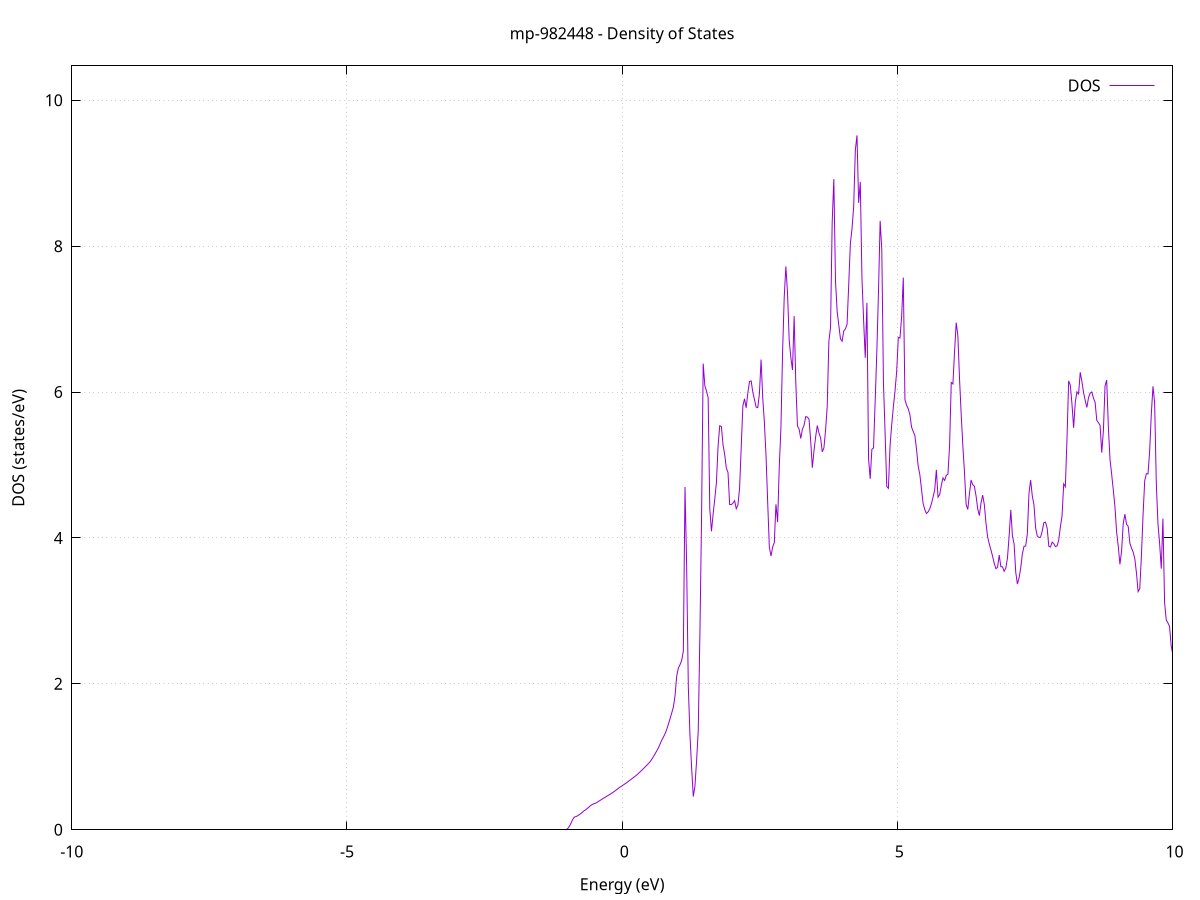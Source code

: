 set title 'mp-982448 - Density of States'
set xlabel 'Energy (eV)'
set ylabel 'DOS (states/eV)'
set grid
set xrange [-10:10]
set yrange [0:10.471]
set xzeroaxis lt -1
set terminal png size 800,600
set output 'mp-982448_dos_gnuplot.png'
plot '-' using 1:2 with lines title 'DOS'
-42.156800 0.000000
-42.126700 0.000000
-42.096700 0.000000
-42.066600 0.000000
-42.036600 0.000000
-42.006500 0.000000
-41.976500 0.000000
-41.946400 0.000000
-41.916400 0.000000
-41.886300 0.000000
-41.856300 0.000000
-41.826200 0.000000
-41.796200 0.000000
-41.766100 0.000000
-41.736100 0.000000
-41.706000 0.000000
-41.676000 0.000000
-41.646000 0.000000
-41.615900 0.000000
-41.585900 0.000000
-41.555800 0.000000
-41.525800 0.000000
-41.495700 0.000000
-41.465700 0.000000
-41.435600 0.000000
-41.405600 0.000000
-41.375500 0.000000
-41.345500 0.000000
-41.315400 0.000000
-41.285400 0.000000
-41.255300 0.000000
-41.225300 0.000000
-41.195200 0.000000
-41.165200 0.000000
-41.135100 0.000000
-41.105100 0.000000
-41.075000 0.000000
-41.045000 0.000000
-41.014900 0.000000
-40.984900 0.000000
-40.954900 0.000000
-40.924800 0.000000
-40.894800 0.000000
-40.864700 0.000000
-40.834700 0.000000
-40.804600 0.000000
-40.774600 0.000000
-40.744500 0.000000
-40.714500 0.000000
-40.684400 0.000000
-40.654400 0.000000
-40.624300 0.000000
-40.594300 0.000000
-40.564200 0.000000
-40.534200 0.000000
-40.504100 0.000000
-40.474100 0.000000
-40.444000 0.000000
-40.414000 0.000000
-40.383900 0.000000
-40.353900 0.000000
-40.323800 0.000000
-40.293800 0.000000
-40.263800 0.000000
-40.233700 0.000000
-40.203700 0.000000
-40.173600 0.000000
-40.143600 0.000000
-40.113500 0.000000
-40.083500 0.000000
-40.053400 0.000000
-40.023400 0.000000
-39.993300 0.000000
-39.963300 0.000000
-39.933200 0.000000
-39.903200 0.000000
-39.873100 0.000000
-39.843100 0.000000
-39.813000 0.000000
-39.783000 0.000000
-39.752900 0.000000
-39.722900 0.000000
-39.692800 0.000000
-39.662800 0.000000
-39.632700 0.000000
-39.602700 0.000000
-39.572700 0.000000
-39.542600 0.000000
-39.512600 0.000000
-39.482500 0.000000
-39.452500 0.000000
-39.422400 0.000000
-39.392400 0.000000
-39.362300 0.000000
-39.332300 0.000000
-39.302200 0.000000
-39.272200 0.000000
-39.242100 0.000000
-39.212100 0.000000
-39.182000 0.000000
-39.152000 0.000000
-39.121900 0.000000
-39.091900 0.000000
-39.061800 0.000000
-39.031800 0.000000
-39.001700 0.000000
-38.971700 0.000000
-38.941600 0.000000
-38.911600 0.000000
-38.881600 0.000000
-38.851500 0.000000
-38.821500 0.000000
-38.791400 0.000000
-38.761400 0.000000
-38.731300 0.000000
-38.701300 0.000000
-38.671200 0.000000
-38.641200 0.000000
-38.611100 0.000000
-38.581100 0.000000
-38.551000 0.000000
-38.521000 0.000000
-38.490900 0.000000
-38.460900 0.000000
-38.430800 0.000000
-38.400800 0.000000
-38.370700 0.000000
-38.340700 0.000000
-38.310600 0.000000
-38.280600 0.000000
-38.250500 0.000000
-38.220500 0.000000
-38.190500 0.000000
-38.160400 0.000000
-38.130400 0.000000
-38.100300 0.000000
-38.070300 0.000000
-38.040200 0.000000
-38.010200 0.000000
-37.980100 0.000000
-37.950100 0.000000
-37.920000 0.000000
-37.890000 0.000000
-37.859900 0.000000
-37.829900 0.000000
-37.799800 0.000000
-37.769800 0.000000
-37.739700 0.000000
-37.709700 0.000000
-37.679600 0.000000
-37.649600 0.000000
-37.619500 0.000000
-37.589500 0.000000
-37.559400 0.000000
-37.529400 0.000000
-37.499400 0.000000
-37.469300 0.000000
-37.439300 0.000000
-37.409200 0.000000
-37.379200 0.000000
-37.349100 0.000000
-37.319100 0.000000
-37.289000 0.000000
-37.259000 0.000000
-37.228900 0.000000
-37.198900 0.000000
-37.168800 0.000000
-37.138800 0.000000
-37.108700 0.000000
-37.078700 0.000000
-37.048600 0.000000
-37.018600 0.000000
-36.988500 0.000000
-36.958500 0.000000
-36.928400 0.000000
-36.898400 0.000000
-36.868300 0.000000
-36.838300 0.000000
-36.808200 0.000000
-36.778200 0.000000
-36.748200 0.000000
-36.718100 0.000000
-36.688100 0.000000
-36.658000 0.000000
-36.628000 0.000000
-36.597900 0.000000
-36.567900 0.000000
-36.537800 0.000000
-36.507800 0.000000
-36.477700 0.000000
-36.447700 0.000000
-36.417600 0.000000
-36.387600 0.000000
-36.357500 0.000000
-36.327500 0.000000
-36.297400 0.000000
-36.267400 0.000000
-36.237300 0.000000
-36.207300 0.000000
-36.177200 0.000000
-36.147200 0.000000
-36.117100 0.000000
-36.087100 0.000000
-36.057100 0.000000
-36.027000 0.000000
-35.997000 22.634400
-35.966900 57.764400
-35.936900 165.657900
-35.906800 36.979200
-35.876800 0.000000
-35.846700 0.000000
-35.816700 0.000000
-35.786600 0.000000
-35.756600 0.000000
-35.726500 0.000000
-35.696500 0.000000
-35.666400 0.000000
-35.636400 0.000000
-35.606300 0.000000
-35.576300 0.000000
-35.546200 0.000000
-35.516200 0.000000
-35.486100 0.000000
-35.456100 0.000000
-35.426000 0.000000
-35.396000 0.000000
-35.366000 0.000000
-35.335900 0.000000
-35.305900 0.000000
-35.275800 0.000000
-35.245800 0.000000
-35.215700 0.000000
-35.185700 0.000000
-35.155600 0.000000
-35.125600 0.000000
-35.095500 0.000000
-35.065500 0.000000
-35.035400 0.000000
-35.005400 0.000000
-34.975300 0.000000
-34.945300 0.000000
-34.915200 0.000000
-34.885200 0.000000
-34.855100 0.000000
-34.825100 0.000000
-34.795000 0.000000
-34.765000 0.000000
-34.734900 0.000000
-34.704900 0.000000
-34.674900 0.000000
-34.644800 0.000000
-34.614800 0.000000
-34.584700 0.000000
-34.554700 0.000000
-34.524600 0.000000
-34.494600 0.000000
-34.464500 0.000000
-34.434500 0.000000
-34.404400 0.000000
-34.374400 0.000000
-34.344300 0.000000
-34.314300 0.000000
-34.284200 0.000000
-34.254200 0.000000
-34.224100 0.000000
-34.194100 0.000000
-34.164000 0.000000
-34.134000 0.000000
-34.103900 0.000000
-34.073900 0.000000
-34.043800 0.000000
-34.013800 0.000000
-33.983800 0.000000
-33.953700 0.000000
-33.923700 0.000000
-33.893600 0.000000
-33.863600 0.000000
-33.833500 0.000000
-33.803500 0.000000
-33.773400 0.000000
-33.743400 0.000000
-33.713300 0.000000
-33.683300 0.000000
-33.653200 0.000000
-33.623200 0.000000
-33.593100 0.000000
-33.563100 0.000000
-33.533000 0.000000
-33.503000 0.000000
-33.472900 0.000000
-33.442900 0.000000
-33.412800 0.000000
-33.382800 0.000000
-33.352700 0.000000
-33.322700 0.000000
-33.292700 0.000000
-33.262600 0.000000
-33.232600 0.000000
-33.202500 0.000000
-33.172500 0.000000
-33.142400 0.000000
-33.112400 0.000000
-33.082300 0.000000
-33.052300 0.000000
-33.022200 0.000000
-32.992200 0.000000
-32.962100 0.000000
-32.932100 0.000000
-32.902000 0.000000
-32.872000 0.000000
-32.841900 0.000000
-32.811900 0.000000
-32.781800 0.000000
-32.751800 0.000000
-32.721700 0.000000
-32.691700 0.000000
-32.661600 0.000000
-32.631600 0.000000
-32.601600 0.000000
-32.571500 0.000000
-32.541500 0.000000
-32.511400 0.000000
-32.481400 0.000000
-32.451300 0.000000
-32.421300 0.000000
-32.391200 0.000000
-32.361200 0.000000
-32.331100 0.000000
-32.301100 0.000000
-32.271000 0.000000
-32.241000 0.000000
-32.210900 0.000000
-32.180900 0.000000
-32.150800 0.000000
-32.120800 0.000000
-32.090700 0.000000
-32.060700 0.000000
-32.030600 0.000000
-32.000600 0.000000
-31.970500 0.000000
-31.940500 0.000000
-31.910500 0.000000
-31.880400 0.000000
-31.850400 0.000000
-31.820300 0.000000
-31.790300 0.000000
-31.760200 0.000000
-31.730200 0.000000
-31.700100 0.000000
-31.670100 0.000000
-31.640000 0.000000
-31.610000 0.000000
-31.579900 0.000000
-31.549900 0.000000
-31.519800 0.000000
-31.489800 0.000000
-31.459700 0.000000
-31.429700 0.000000
-31.399600 0.000000
-31.369600 0.000000
-31.339500 0.000000
-31.309500 0.000000
-31.279400 0.000000
-31.249400 0.000000
-31.219400 0.000000
-31.189300 0.000000
-31.159300 0.000000
-31.129200 0.000000
-31.099200 0.000000
-31.069100 0.000000
-31.039100 0.000000
-31.009000 0.000000
-30.979000 0.000000
-30.948900 0.000000
-30.918900 0.000000
-30.888800 0.000000
-30.858800 0.000000
-30.828700 0.000000
-30.798700 0.000000
-30.768600 0.000000
-30.738600 0.000000
-30.708500 0.000000
-30.678500 0.000000
-30.648400 0.000000
-30.618400 0.000000
-30.588300 0.000000
-30.558300 0.000000
-30.528300 0.000000
-30.498200 0.000000
-30.468200 0.000000
-30.438100 0.000000
-30.408100 0.000000
-30.378000 0.000000
-30.348000 0.000000
-30.317900 0.000000
-30.287900 0.000000
-30.257800 0.000000
-30.227800 0.000000
-30.197700 0.000000
-30.167700 0.000000
-30.137600 0.000000
-30.107600 0.000000
-30.077500 0.000000
-30.047500 0.000000
-30.017400 0.000000
-29.987400 0.000000
-29.957300 0.000000
-29.927300 0.000000
-29.897200 0.000000
-29.867200 0.000000
-29.837200 0.000000
-29.807100 0.000000
-29.777100 0.000000
-29.747000 0.000000
-29.717000 0.000000
-29.686900 0.000000
-29.656900 0.000000
-29.626800 0.000000
-29.596800 0.000000
-29.566700 0.000000
-29.536700 0.000000
-29.506600 0.000000
-29.476600 0.000000
-29.446500 0.000000
-29.416500 0.000000
-29.386400 0.000000
-29.356400 0.000000
-29.326300 0.000000
-29.296300 0.000000
-29.266200 0.000000
-29.236200 0.000000
-29.206100 0.000000
-29.176100 0.000000
-29.146100 0.000000
-29.116000 0.000000
-29.086000 0.000000
-29.055900 0.000000
-29.025900 0.000000
-28.995800 0.000000
-28.965800 0.000000
-28.935700 0.000000
-28.905700 0.000000
-28.875600 0.000000
-28.845600 0.000000
-28.815500 0.000000
-28.785500 0.000000
-28.755400 0.000000
-28.725400 0.000000
-28.695300 0.000000
-28.665300 0.000000
-28.635200 0.000000
-28.605200 0.000000
-28.575100 0.000000
-28.545100 0.000000
-28.515000 0.000000
-28.485000 0.000000
-28.455000 0.000000
-28.424900 0.000000
-28.394900 0.000000
-28.364800 0.000000
-28.334800 0.000000
-28.304700 0.000000
-28.274700 0.000000
-28.244600 0.000000
-28.214600 0.000000
-28.184500 0.000000
-28.154500 0.000000
-28.124400 0.000000
-28.094400 0.000000
-28.064300 0.000000
-28.034300 0.000000
-28.004200 0.000000
-27.974200 0.000000
-27.944100 0.000000
-27.914100 0.000000
-27.884000 0.000000
-27.854000 0.000000
-27.823900 0.000000
-27.793900 0.000000
-27.763900 0.000000
-27.733800 0.000000
-27.703800 0.000000
-27.673700 0.000000
-27.643700 0.000000
-27.613600 0.000000
-27.583600 0.000000
-27.553500 0.000000
-27.523500 0.000000
-27.493400 0.000000
-27.463400 0.000000
-27.433300 0.000000
-27.403300 0.000000
-27.373200 0.000000
-27.343200 0.000000
-27.313100 0.000000
-27.283100 0.000000
-27.253000 0.000000
-27.223000 0.000000
-27.192900 0.000000
-27.162900 0.000000
-27.132800 0.000000
-27.102800 0.000000
-27.072800 0.000000
-27.042700 0.000000
-27.012700 0.000000
-26.982600 0.000000
-26.952600 0.000000
-26.922500 0.000000
-26.892500 0.000000
-26.862400 0.000000
-26.832400 0.000000
-26.802300 0.000000
-26.772300 0.000000
-26.742200 0.000000
-26.712200 0.000000
-26.682100 0.000000
-26.652100 0.000000
-26.622000 0.000000
-26.592000 0.000000
-26.561900 0.000000
-26.531900 0.000000
-26.501800 0.000000
-26.471800 0.000000
-26.441700 0.000000
-26.411700 0.000000
-26.381700 0.000000
-26.351600 0.000000
-26.321600 0.000000
-26.291500 0.000000
-26.261500 0.000000
-26.231400 0.000000
-26.201400 0.000000
-26.171300 0.000000
-26.141300 0.000000
-26.111200 0.000000
-26.081200 0.000000
-26.051100 0.000000
-26.021100 0.000000
-25.991000 0.000000
-25.961000 0.000000
-25.930900 0.000000
-25.900900 0.000000
-25.870800 0.000000
-25.840800 0.000000
-25.810700 0.000000
-25.780700 0.000000
-25.750600 0.000000
-25.720600 0.000000
-25.690600 0.000000
-25.660500 0.000000
-25.630500 0.000000
-25.600400 0.000000
-25.570400 0.000000
-25.540300 0.000000
-25.510300 0.000000
-25.480200 0.000000
-25.450200 0.000000
-25.420100 0.000000
-25.390100 0.000000
-25.360000 0.000000
-25.330000 0.000000
-25.299900 0.000000
-25.269900 0.000000
-25.239800 0.000000
-25.209800 0.000000
-25.179700 0.000000
-25.149700 0.000000
-25.119600 0.000000
-25.089600 0.000000
-25.059500 0.000000
-25.029500 0.000000
-24.999500 0.000000
-24.969400 0.000000
-24.939400 0.000000
-24.909300 0.000000
-24.879300 0.000000
-24.849200 0.000000
-24.819200 0.000000
-24.789100 0.000000
-24.759100 0.000000
-24.729000 0.000000
-24.699000 0.000000
-24.668900 0.000000
-24.638900 0.000000
-24.608800 0.000000
-24.578800 0.000000
-24.548700 0.000000
-24.518700 0.000000
-24.488600 0.000000
-24.458600 0.000000
-24.428500 0.000000
-24.398500 0.000000
-24.368400 0.000000
-24.338400 0.000000
-24.308400 0.000000
-24.278300 0.000000
-24.248300 0.000000
-24.218200 0.000000
-24.188200 0.000000
-24.158100 0.000000
-24.128100 0.000000
-24.098000 0.000000
-24.068000 0.000000
-24.037900 0.000000
-24.007900 0.000000
-23.977800 0.000000
-23.947800 0.000000
-23.917700 0.000000
-23.887700 0.000000
-23.857600 0.000000
-23.827600 0.000000
-23.797500 0.000000
-23.767500 0.000000
-23.737400 0.000000
-23.707400 0.000000
-23.677300 0.000000
-23.647300 0.000000
-23.617300 0.000000
-23.587200 0.000000
-23.557200 0.000000
-23.527100 0.000000
-23.497100 0.000000
-23.467000 0.000000
-23.437000 0.000000
-23.406900 0.000000
-23.376900 0.000000
-23.346800 0.000000
-23.316800 0.000000
-23.286700 0.000000
-23.256700 0.000000
-23.226600 0.000000
-23.196600 0.000000
-23.166500 0.000000
-23.136500 0.000000
-23.106400 0.000000
-23.076400 0.000000
-23.046300 0.000000
-23.016300 0.000000
-22.986200 0.000000
-22.956200 0.000000
-22.926200 0.000000
-22.896100 0.000000
-22.866100 0.000000
-22.836000 0.000000
-22.806000 0.000000
-22.775900 0.000000
-22.745900 0.000000
-22.715800 0.000000
-22.685800 0.000000
-22.655700 0.000000
-22.625700 0.000000
-22.595600 0.000000
-22.565600 0.000000
-22.535500 0.000000
-22.505500 0.000000
-22.475400 0.000000
-22.445400 0.000000
-22.415300 0.000000
-22.385300 0.000000
-22.355200 0.000000
-22.325200 0.000000
-22.295100 0.000000
-22.265100 0.000000
-22.235100 0.000000
-22.205000 0.000000
-22.175000 0.000000
-22.144900 0.000000
-22.114900 0.000000
-22.084800 0.000000
-22.054800 0.000000
-22.024700 0.000000
-21.994700 0.000000
-21.964600 0.000000
-21.934600 0.000000
-21.904500 0.000000
-21.874500 0.000000
-21.844400 0.000000
-21.814400 0.000000
-21.784300 0.000000
-21.754300 0.000000
-21.724200 0.000000
-21.694200 0.000000
-21.664100 0.000000
-21.634100 0.000000
-21.604000 0.000000
-21.574000 0.000000
-21.544000 0.000000
-21.513900 0.000000
-21.483900 0.000000
-21.453800 0.000000
-21.423800 0.000000
-21.393700 0.000000
-21.363700 0.000000
-21.333600 0.000000
-21.303600 0.000000
-21.273500 0.000000
-21.243500 0.000000
-21.213400 0.000000
-21.183400 0.000000
-21.153300 0.000000
-21.123300 0.000000
-21.093200 0.000000
-21.063200 0.000000
-21.033100 0.000000
-21.003100 0.000000
-20.973000 0.000000
-20.943000 0.000000
-20.912900 0.000000
-20.882900 0.000000
-20.852800 0.000000
-20.822800 0.000000
-20.792800 0.000000
-20.762700 0.000000
-20.732700 0.000000
-20.702600 0.000000
-20.672600 0.000000
-20.642500 0.000000
-20.612500 0.000000
-20.582400 0.000000
-20.552400 0.000000
-20.522300 0.000000
-20.492300 0.000000
-20.462200 0.000000
-20.432200 0.000000
-20.402100 0.000000
-20.372100 0.000000
-20.342000 0.000000
-20.312000 0.000000
-20.281900 0.000000
-20.251900 0.000000
-20.221800 0.000000
-20.191800 0.000000
-20.161700 0.000000
-20.131700 0.000000
-20.101700 0.000000
-20.071600 0.000000
-20.041600 0.000000
-20.011500 0.000000
-19.981500 0.000000
-19.951400 0.000000
-19.921400 0.000000
-19.891300 0.000000
-19.861300 0.000000
-19.831200 0.000000
-19.801200 0.000000
-19.771100 0.000000
-19.741100 0.000000
-19.711000 0.000000
-19.681000 0.000000
-19.650900 0.000000
-19.620900 0.000000
-19.590800 0.000000
-19.560800 0.000000
-19.530700 104.294500
-19.500700 0.000000
-19.470600 0.000000
-19.440600 0.000000
-19.410600 0.000000
-19.380500 0.000000
-19.350500 0.000000
-19.320400 0.000000
-19.290400 0.000000
-19.260300 0.000000
-19.230300 0.000000
-19.200200 0.000000
-19.170200 0.000000
-19.140100 0.000000
-19.110100 0.000000
-19.080000 0.000000
-19.050000 0.000000
-19.019900 0.000000
-18.989900 0.000000
-18.959800 0.000000
-18.929800 0.000000
-18.899700 0.000000
-18.869700 0.000000
-18.839600 0.000000
-18.809600 0.000000
-18.779500 0.000000
-18.749500 0.000000
-18.719500 0.000000
-18.689400 0.000000
-18.659400 0.000000
-18.629300 0.000000
-18.599300 0.000000
-18.569200 0.000000
-18.539200 0.000000
-18.509100 0.000000
-18.479100 0.000000
-18.449000 0.000000
-18.419000 0.000000
-18.388900 0.000000
-18.358900 0.000000
-18.328800 0.000000
-18.298800 0.000000
-18.268700 0.000000
-18.238700 0.000000
-18.208600 0.000000
-18.178600 0.000000
-18.148500 0.000000
-18.118500 0.000000
-18.088400 0.000000
-18.058400 0.000000
-18.028400 0.000000
-17.998300 0.000000
-17.968300 0.000000
-17.938200 0.000000
-17.908200 0.000000
-17.878100 0.000000
-17.848100 0.000000
-17.818000 0.000000
-17.788000 0.000000
-17.757900 0.000000
-17.727900 0.000000
-17.697800 0.000000
-17.667800 0.000000
-17.637700 0.000000
-17.607700 0.000000
-17.577600 0.000000
-17.547600 0.000000
-17.517500 0.000000
-17.487500 0.000000
-17.457400 0.000000
-17.427400 0.000000
-17.397300 0.000000
-17.367300 0.000000
-17.337300 0.000000
-17.307200 0.000000
-17.277200 0.000000
-17.247100 0.000000
-17.217100 0.000000
-17.187000 0.000000
-17.157000 0.000000
-17.126900 0.000000
-17.096900 0.000000
-17.066800 0.000000
-17.036800 0.000000
-17.006700 0.000000
-16.976700 0.000000
-16.946600 0.000000
-16.916600 0.000000
-16.886500 0.000000
-16.856500 0.000000
-16.826400 4.816400
-16.796400 6.262900
-16.766300 8.189200
-16.736300 12.929600
-16.706200 17.108900
-16.676200 21.160200
-16.646200 20.729600
-16.616100 25.905100
-16.586100 29.545000
-16.556000 37.778600
-16.526000 15.261900
-16.495900 5.229800
-16.465900 17.181800
-16.435800 24.325300
-16.405800 19.064900
-16.375700 17.331700
-16.345700 29.755200
-16.315600 24.304100
-16.285600 23.275000
-16.255500 24.732100
-16.225500 23.661600
-16.195400 38.218300
-16.165400 26.549700
-16.135300 36.346700
-16.105300 57.497400
-16.075200 30.030500
-16.045200 0.000000
-16.015100 0.000000
-15.985100 0.000000
-15.955100 0.000000
-15.925000 0.000000
-15.895000 0.000000
-15.864900 0.000000
-15.834900 0.000000
-15.804800 0.000000
-15.774800 0.000000
-15.744700 0.000000
-15.714700 0.000000
-15.684600 0.000000
-15.654600 0.000000
-15.624500 0.000000
-15.594500 0.000000
-15.564400 0.000000
-15.534400 0.000000
-15.504300 0.000000
-15.474300 0.000000
-15.444200 0.000000
-15.414200 0.000000
-15.384100 0.000000
-15.354100 0.000000
-15.324000 0.000000
-15.294000 0.000000
-15.264000 0.000000
-15.233900 0.000000
-15.203900 0.000000
-15.173800 0.000000
-15.143800 0.000000
-15.113700 0.000000
-15.083700 0.000000
-15.053600 0.000000
-15.023600 0.000000
-14.993500 0.000000
-14.963500 0.000000
-14.933400 0.000000
-14.903400 0.000000
-14.873300 0.000000
-14.843300 0.000000
-14.813200 0.000000
-14.783200 0.000000
-14.753100 0.000000
-14.723100 0.000000
-14.693000 0.000000
-14.663000 0.000000
-14.632900 0.000000
-14.602900 0.000000
-14.572900 0.000000
-14.542800 0.000000
-14.512800 0.000000
-14.482700 0.000000
-14.452700 0.000000
-14.422600 0.000000
-14.392600 0.000000
-14.362500 0.000000
-14.332500 0.000000
-14.302400 0.000000
-14.272400 0.000000
-14.242300 0.000000
-14.212300 0.000000
-14.182200 0.000000
-14.152200 0.000000
-14.122100 0.000000
-14.092100 0.000000
-14.062000 0.000000
-14.032000 0.000000
-14.001900 0.000000
-13.971900 0.000000
-13.941800 0.000000
-13.911800 0.000000
-13.881800 0.000000
-13.851700 0.000000
-13.821700 0.000000
-13.791600 0.000000
-13.761600 0.000000
-13.731500 0.000000
-13.701500 0.000000
-13.671400 0.000000
-13.641400 0.000000
-13.611300 0.000000
-13.581300 0.000000
-13.551200 0.000000
-13.521200 0.000000
-13.491100 0.000000
-13.461100 0.000000
-13.431000 0.000000
-13.401000 0.000000
-13.370900 0.000000
-13.340900 0.000000
-13.310800 0.000000
-13.280800 0.000000
-13.250700 0.000000
-13.220700 0.000000
-13.190700 0.000000
-13.160600 0.000000
-13.130600 0.000000
-13.100500 0.000000
-13.070500 0.000000
-13.040400 0.000000
-13.010400 0.000000
-12.980300 0.000000
-12.950300 0.000000
-12.920200 0.000000
-12.890200 0.000000
-12.860100 0.000000
-12.830100 0.000000
-12.800000 0.000000
-12.770000 0.000000
-12.739900 0.000000
-12.709900 0.000000
-12.679800 0.000000
-12.649800 0.000000
-12.619700 0.000000
-12.589700 0.000000
-12.559600 0.000000
-12.529600 0.000000
-12.499600 0.000000
-12.469500 0.000000
-12.439500 0.000000
-12.409400 0.000000
-12.379400 0.000000
-12.349300 0.000000
-12.319300 0.000000
-12.289200 0.000000
-12.259200 0.000000
-12.229100 0.000000
-12.199100 0.000000
-12.169000 0.000000
-12.139000 0.000000
-12.108900 0.000000
-12.078900 0.000000
-12.048800 0.000000
-12.018800 0.000000
-11.988700 0.000000
-11.958700 0.000000
-11.928600 0.000000
-11.898600 0.000000
-11.868500 0.000000
-11.838500 0.000000
-11.808500 0.000000
-11.778400 0.000000
-11.748400 0.000000
-11.718300 0.000000
-11.688300 0.000000
-11.658200 0.000000
-11.628200 0.000000
-11.598100 0.000000
-11.568100 0.000000
-11.538000 0.000000
-11.508000 0.000000
-11.477900 0.000000
-11.447900 0.000000
-11.417800 0.000000
-11.387800 0.000000
-11.357700 0.000000
-11.327700 0.000000
-11.297600 0.000000
-11.267600 0.000000
-11.237500 0.000000
-11.207500 0.000000
-11.177400 0.000000
-11.147400 0.000000
-11.117400 0.000000
-11.087300 0.000000
-11.057300 0.000000
-11.027200 0.000000
-10.997200 0.000000
-10.967100 0.000000
-10.937100 0.000000
-10.907000 0.000000
-10.877000 0.000000
-10.846900 0.000000
-10.816900 0.000000
-10.786800 0.000000
-10.756800 0.000000
-10.726700 0.000000
-10.696700 0.000000
-10.666600 0.000000
-10.636600 0.000000
-10.606500 0.000000
-10.576500 0.000000
-10.546400 0.000000
-10.516400 0.000000
-10.486300 0.000000
-10.456300 0.000000
-10.426300 0.000000
-10.396200 0.000000
-10.366200 0.000000
-10.336100 0.000000
-10.306100 0.000000
-10.276000 0.000000
-10.246000 0.000000
-10.215900 0.000000
-10.185900 0.000000
-10.155800 0.000000
-10.125800 0.000000
-10.095700 0.000000
-10.065700 0.000000
-10.035600 0.000000
-10.005600 0.000000
-9.975500 0.000000
-9.945500 0.000000
-9.915400 0.000000
-9.885400 0.000000
-9.855300 0.000000
-9.825300 0.000000
-9.795200 0.000000
-9.765200 0.000000
-9.735200 0.000000
-9.705100 0.000000
-9.675100 0.000000
-9.645000 0.000000
-9.615000 0.000000
-9.584900 0.000000
-9.554900 0.000000
-9.524800 0.000000
-9.494800 0.000000
-9.464700 0.000000
-9.434700 0.000000
-9.404600 0.000000
-9.374600 0.000000
-9.344500 0.000000
-9.314500 0.000000
-9.284400 0.000000
-9.254400 0.000000
-9.224300 0.000000
-9.194300 0.000000
-9.164200 0.000000
-9.134200 0.000000
-9.104100 0.000000
-9.074100 0.000000
-9.044100 0.000000
-9.014000 0.000000
-8.984000 0.000000
-8.953900 0.000000
-8.923900 0.000000
-8.893800 0.000000
-8.863800 0.000000
-8.833700 0.000000
-8.803700 0.000000
-8.773600 0.000000
-8.743600 0.000000
-8.713500 0.000000
-8.683500 0.000000
-8.653400 0.000000
-8.623400 0.000000
-8.593300 0.000000
-8.563300 0.000000
-8.533200 0.000000
-8.503200 0.000000
-8.473100 0.000000
-8.443100 0.000000
-8.413000 0.000000
-8.383000 0.000000
-8.353000 0.000000
-8.322900 0.000000
-8.292900 0.000000
-8.262800 0.000000
-8.232800 0.000000
-8.202700 0.000000
-8.172700 0.000000
-8.142600 0.000000
-8.112600 0.000000
-8.082500 0.000000
-8.052500 0.000000
-8.022400 0.000000
-7.992400 0.000000
-7.962300 0.000000
-7.932300 0.000000
-7.902200 0.000000
-7.872200 0.000000
-7.842100 0.000000
-7.812100 0.000000
-7.782000 0.000000
-7.752000 0.000000
-7.721900 0.000000
-7.691900 0.000000
-7.661900 0.000000
-7.631800 0.000000
-7.601800 0.000000
-7.571700 0.000000
-7.541700 0.000000
-7.511600 0.000000
-7.481600 0.000000
-7.451500 0.000000
-7.421500 0.000000
-7.391400 0.000000
-7.361400 0.000000
-7.331300 0.000000
-7.301300 0.000000
-7.271200 0.000000
-7.241200 0.000000
-7.211100 0.000000
-7.181100 0.000000
-7.151000 0.000000
-7.121000 0.000000
-7.090900 0.000000
-7.060900 0.000000
-7.030800 0.000000
-7.000800 0.000000
-6.970800 0.000000
-6.940700 0.000000
-6.910700 0.000000
-6.880600 0.000000
-6.850600 0.000000
-6.820500 0.000000
-6.790500 0.000000
-6.760400 0.000000
-6.730400 0.000000
-6.700300 0.000000
-6.670300 0.000000
-6.640200 0.000000
-6.610200 0.000000
-6.580100 0.000000
-6.550100 0.000000
-6.520000 0.000000
-6.490000 0.000000
-6.459900 0.000000
-6.429900 0.000000
-6.399800 0.000000
-6.369800 0.000000
-6.339700 0.000000
-6.309700 0.000000
-6.279700 0.000000
-6.249600 0.000000
-6.219600 0.000000
-6.189500 0.000000
-6.159500 0.000000
-6.129400 0.000000
-6.099400 0.000000
-6.069300 0.000000
-6.039300 0.000000
-6.009200 0.000000
-5.979200 0.000000
-5.949100 0.000000
-5.919100 0.000000
-5.889000 0.000000
-5.859000 0.000000
-5.828900 0.000000
-5.798900 0.000000
-5.768800 0.000000
-5.738800 0.000000
-5.708700 0.000000
-5.678700 0.000000
-5.648600 0.000000
-5.618600 0.000000
-5.588600 0.000000
-5.558500 0.000000
-5.528500 0.000000
-5.498400 0.000000
-5.468400 0.000000
-5.438300 0.000000
-5.408300 0.000000
-5.378200 0.000000
-5.348200 0.000000
-5.318100 0.000000
-5.288100 0.000000
-5.258000 0.000000
-5.228000 0.000000
-5.197900 0.000000
-5.167900 0.000000
-5.137800 0.000000
-5.107800 0.000000
-5.077700 0.000000
-5.047700 0.000000
-5.017600 0.000000
-4.987600 0.000000
-4.957500 0.000000
-4.927500 0.000000
-4.897400 0.000000
-4.867400 0.000000
-4.837400 0.000000
-4.807300 0.000000
-4.777300 0.000000
-4.747200 0.000000
-4.717200 0.000000
-4.687100 0.000000
-4.657100 0.000000
-4.627000 0.000000
-4.597000 0.000000
-4.566900 0.000000
-4.536900 0.000000
-4.506800 0.000000
-4.476800 0.000000
-4.446700 0.000000
-4.416700 0.000000
-4.386600 0.000000
-4.356600 0.000000
-4.326500 0.000000
-4.296500 0.000000
-4.266400 0.000000
-4.236400 0.000000
-4.206300 0.000000
-4.176300 0.000000
-4.146300 0.000000
-4.116200 0.000000
-4.086200 0.000000
-4.056100 0.000000
-4.026100 0.000000
-3.996000 0.000000
-3.966000 0.000000
-3.935900 0.000000
-3.905900 0.000000
-3.875800 0.000000
-3.845800 0.000000
-3.815700 0.000000
-3.785700 0.000000
-3.755600 0.000000
-3.725600 0.000000
-3.695500 0.000000
-3.665500 0.000000
-3.635400 0.000000
-3.605400 0.000000
-3.575300 0.000000
-3.545300 0.000000
-3.515200 0.000000
-3.485200 0.000000
-3.455200 0.000000
-3.425100 0.000000
-3.395100 0.000000
-3.365000 0.000000
-3.335000 0.000000
-3.304900 0.000000
-3.274900 0.000000
-3.244800 0.000000
-3.214800 0.000000
-3.184700 0.000000
-3.154700 0.000000
-3.124600 0.000000
-3.094600 0.000000
-3.064500 0.000000
-3.034500 0.000000
-3.004400 0.000000
-2.974400 0.000000
-2.944300 0.000000
-2.914300 0.000000
-2.884200 0.000000
-2.854200 0.000000
-2.824100 0.000000
-2.794100 0.000000
-2.764100 0.000000
-2.734000 0.000000
-2.704000 0.000000
-2.673900 0.000000
-2.643900 0.000000
-2.613800 0.000000
-2.583800 0.000000
-2.553700 0.000000
-2.523700 0.000000
-2.493600 0.000000
-2.463600 0.000000
-2.433500 0.000000
-2.403500 0.000000
-2.373400 0.000000
-2.343400 0.000000
-2.313300 0.000000
-2.283300 0.000000
-2.253200 0.000000
-2.223200 0.000000
-2.193100 0.000000
-2.163100 0.000000
-2.133000 0.000000
-2.103000 0.000000
-2.073000 0.000000
-2.042900 0.000000
-2.012900 0.000000
-1.982800 0.000000
-1.952800 0.000000
-1.922700 0.000000
-1.892700 0.000000
-1.862600 0.000000
-1.832600 0.000000
-1.802500 0.000000
-1.772500 0.000000
-1.742400 0.000000
-1.712400 0.000000
-1.682300 0.000000
-1.652300 0.000000
-1.622200 0.000000
-1.592200 0.000000
-1.562100 0.000000
-1.532100 0.000000
-1.502000 0.000000
-1.472000 0.000000
-1.441900 0.000000
-1.411900 0.000000
-1.381900 0.000000
-1.351800 0.000000
-1.321800 0.000000
-1.291700 0.000000
-1.261700 0.000000
-1.231600 0.000000
-1.201600 0.000000
-1.171500 0.000000
-1.141500 0.000000
-1.111400 0.000000
-1.081400 0.000000
-1.051300 0.000000
-1.021300 0.001000
-0.991200 0.014300
-0.961200 0.043300
-0.931100 0.087900
-0.901100 0.137300
-0.871000 0.173600
-0.841000 0.180100
-0.810900 0.191100
-0.780900 0.205800
-0.750800 0.222600
-0.720800 0.241500
-0.690800 0.261500
-0.660700 0.274900
-0.630700 0.294000
-0.600600 0.313700
-0.570600 0.332800
-0.540500 0.347600
-0.510500 0.357800
-0.480400 0.364000
-0.450400 0.378700
-0.420300 0.393000
-0.390300 0.407600
-0.360200 0.422200
-0.330200 0.436400
-0.300100 0.450100
-0.270100 0.463400
-0.240000 0.477000
-0.210000 0.491300
-0.179900 0.505900
-0.149900 0.521500
-0.119800 0.538100
-0.089800 0.555800
-0.059700 0.573200
-0.029700 0.588300
0.000300 0.603600
0.030400 0.619000
0.060400 0.634400
0.090500 0.649700
0.120500 0.667600
0.150600 0.684600
0.180600 0.701600
0.210700 0.718900
0.240700 0.736500
0.270800 0.754300
0.300800 0.776000
0.330900 0.797300
0.360900 0.819200
0.391000 0.841400
0.421000 0.863900
0.451100 0.886800
0.481100 0.910200
0.511200 0.935400
0.541200 0.969700
0.571300 1.006200
0.601300 1.045100
0.631400 1.084600
0.661400 1.126200
0.691400 1.180600
0.721500 1.229600
0.751500 1.273000
0.781600 1.319800
0.811600 1.378600
0.841700 1.449200
0.871700 1.525200
0.901800 1.603600
0.931800 1.684500
0.961900 1.843400
0.991900 2.111300
1.022000 2.217000
1.052000 2.263900
1.082100 2.320900
1.112100 2.450300
1.142200 4.698100
1.172200 3.608400
1.202300 1.964300
1.232300 1.295700
1.262400 0.848300
1.292400 0.455400
1.322500 0.595900
1.352500 0.942800
1.382500 1.358300
1.412600 2.662300
1.442600 4.256200
1.472700 6.389700
1.502700 6.086700
1.532800 6.014000
1.562800 5.922100
1.592900 4.393500
1.622900 4.091500
1.653000 4.326400
1.683000 4.533800
1.713100 4.761200
1.743100 5.260100
1.773200 5.538500
1.803200 5.527600
1.833300 5.276300
1.863300 5.143000
1.893400 4.956200
1.923400 4.899800
1.953500 4.458700
1.983500 4.457800
2.013600 4.477000
2.043600 4.510400
2.073600 4.400700
2.103700 4.451800
2.133700 4.678700
2.163800 5.249300
2.193800 5.811500
2.223900 5.907700
2.253900 5.783700
2.284000 5.988000
2.314000 6.145300
2.344100 6.152200
2.374100 5.999800
2.404200 5.896500
2.434200 5.794100
2.464300 5.786400
2.494300 5.977900
2.524400 6.445400
2.554400 5.919300
2.584500 5.587700
2.614500 5.123500
2.644600 4.485900
2.674600 3.873500
2.704700 3.752500
2.734700 3.874800
2.764700 3.937200
2.794800 4.460900
2.824800 4.217200
2.854900 4.977000
2.884900 5.504900
2.915000 6.539600
2.945000 7.302300
2.975100 7.721500
3.005100 7.359300
3.035200 6.711800
3.065200 6.475600
3.095300 6.301800
3.125300 7.040900
3.155400 6.125800
3.185400 5.536100
3.215500 5.491900
3.245500 5.364100
3.275600 5.492300
3.305600 5.543600
3.335700 5.662700
3.365700 5.657100
3.395800 5.626800
3.425800 5.332700
3.455800 4.961800
3.485900 5.194400
3.515900 5.387400
3.546000 5.540500
3.576000 5.440600
3.606100 5.370700
3.636100 5.180900
3.666200 5.234300
3.696200 5.476700
3.726300 5.802800
3.756300 6.697900
3.786400 6.883300
3.816400 8.322900
3.846500 8.918300
3.876500 7.526100
3.906600 7.106300
3.936600 6.917500
3.966700 6.730300
3.996700 6.696200
4.026800 6.836700
4.056800 6.866200
4.086900 6.927800
4.116900 7.472200
4.146900 8.037000
4.177000 8.239900
4.207000 8.543700
4.237100 9.314300
4.267100 9.518700
4.297200 8.593000
4.327200 8.880800
4.357300 7.564100
4.387300 6.987200
4.417400 6.469500
4.447400 7.223300
4.477500 5.085100
4.507500 4.811400
4.537600 5.215400
4.567600 5.233900
4.597700 5.878400
4.627700 6.553800
4.657800 7.374500
4.687800 8.346700
4.717900 7.951300
4.747900 6.130800
4.778000 5.439900
4.808000 4.705400
4.838000 4.680000
4.868100 5.269100
4.898100 5.552800
4.928200 5.798100
4.958200 6.016000
4.988300 6.281900
5.018300 6.749700
5.048400 6.740300
5.078400 7.034400
5.108500 7.568500
5.138500 5.896400
5.168600 5.818800
5.198600 5.769400
5.228700 5.689400
5.258700 5.519800
5.288800 5.460300
5.318800 5.402400
5.348900 5.215200
5.378900 4.986600
5.409000 4.869400
5.439000 4.670900
5.469100 4.470600
5.499100 4.389300
5.529100 4.335200
5.559200 4.357800
5.589200 4.398700
5.619300 4.466900
5.649300 4.560400
5.679400 4.660000
5.709400 4.933700
5.739500 4.558800
5.769500 4.593900
5.799600 4.721200
5.829600 4.823500
5.859700 4.788600
5.889700 4.858100
5.919800 4.874300
5.949800 5.268100
5.979900 6.131400
6.009900 6.111100
6.040000 6.553700
6.070000 6.951600
6.100100 6.773900
6.130100 6.186900
6.160200 5.698800
6.190200 5.268300
6.220200 4.901000
6.250300 4.459800
6.280300 4.390900
6.310400 4.606800
6.340400 4.794800
6.370500 4.729400
6.400500 4.708600
6.430600 4.576500
6.460600 4.400600
6.490700 4.306400
6.520700 4.479400
6.550800 4.587700
6.580800 4.458100
6.610900 4.203700
6.640900 4.015100
6.671000 3.917700
6.701000 3.837500
6.731100 3.748800
6.761100 3.651000
6.791200 3.578600
6.821200 3.596800
6.851300 3.765800
6.881300 3.606000
6.911300 3.603700
6.941400 3.543400
6.971400 3.585900
7.001500 3.726600
7.031500 4.027000
7.061600 4.384200
7.091600 4.028000
7.121700 3.920300
7.151700 3.530600
7.181800 3.367500
7.211800 3.451800
7.241900 3.586600
7.271900 3.780900
7.302000 3.886000
7.332000 3.889600
7.362100 4.049700
7.392100 4.611600
7.422200 4.793800
7.452200 4.576800
7.482300 4.457100
7.512300 4.142600
7.542400 4.027100
7.572400 4.007800
7.602400 4.008900
7.632500 4.093400
7.662500 4.209700
7.692600 4.217000
7.722600 4.134200
7.752700 3.885300
7.782700 3.876100
7.812800 3.942900
7.842800 3.922100
7.872900 3.880700
7.902900 3.891100
7.933000 3.971600
7.963000 4.153000
7.993100 4.304500
8.023100 4.741800
8.053200 4.702300
8.083200 5.369000
8.113300 6.153100
8.143300 6.093700
8.173400 5.836800
8.203400 5.509300
8.233500 5.858900
8.263500 6.003000
8.293500 5.972900
8.323600 6.271200
8.353600 6.146000
8.383700 5.993800
8.413700 5.883600
8.443800 5.789400
8.473800 5.922500
8.503900 5.985900
8.533900 6.001200
8.564000 5.916200
8.594000 5.858400
8.624100 5.612400
8.654100 5.581000
8.684200 5.544800
8.714200 5.169200
8.744300 5.470300
8.774300 6.084100
8.804400 6.165100
8.834400 5.525700
8.864500 5.076200
8.894500 4.874000
8.924600 4.656900
8.954600 4.424600
8.984600 4.082700
9.014700 3.881600
9.044700 3.638700
9.074800 3.819000
9.104800 4.196600
9.134900 4.326700
9.164900 4.186000
9.195000 4.159400
9.225000 3.929800
9.255100 3.860000
9.285100 3.807300
9.315200 3.715900
9.345200 3.518500
9.375300 3.265300
9.405300 3.305600
9.435400 3.757800
9.465400 4.325400
9.495500 4.787100
9.525500 4.881600
9.555600 4.878500
9.585600 5.200000
9.615700 5.707700
9.645700 6.078600
9.675700 5.846800
9.705800 4.748900
9.735800 4.195600
9.765900 3.928000
9.795900 3.579400
9.826000 4.265000
9.856000 3.118200
9.886100 2.876700
9.916100 2.837100
9.946200 2.787400
9.976200 2.520000
10.006300 2.399500
10.036300 2.369000
10.066400 2.566500
10.096400 2.693100
10.126500 2.301100
10.156500 2.295800
10.186600 2.228300
10.216600 1.975600
10.246700 1.820500
10.276700 1.715600
10.306800 1.632100
10.336800 1.690900
10.366800 1.444500
10.396900 1.376000
10.426900 1.318800
10.457000 1.239900
10.487000 1.168900
10.517100 1.247400
10.547100 1.107700
10.577200 0.943700
10.607200 0.878400
10.637300 1.046300
10.667300 1.019700
10.697400 1.072900
10.727400 1.208100
10.757500 1.264400
10.787500 1.436100
10.817600 1.796600
10.847600 2.105900
10.877700 2.265300
10.907700 2.356900
10.937800 2.445500
10.967800 2.539400
10.997900 2.685700
11.027900 2.802800
11.058000 2.871800
11.088000 2.975600
11.118000 3.134400
11.148100 3.263100
11.178100 3.389600
11.208200 3.520000
11.238200 3.685200
11.268300 3.828500
11.298300 3.966200
11.328400 3.868600
11.358400 3.841600
11.388500 3.782300
11.418500 3.695700
11.448600 3.621900
11.478600 3.645500
11.508700 3.956200
11.538700 4.157200
11.568800 4.506600
11.598800 4.844300
11.628900 4.221800
11.658900 3.952700
11.689000 3.718700
11.719000 3.430700
11.749100 3.655100
11.779100 3.484900
11.809100 3.339000
11.839200 3.388000
11.869200 3.430300
11.899300 3.493300
11.929300 3.638600
11.959400 3.917700
11.989400 3.947000
12.019500 3.817000
12.049500 3.693700
12.079600 3.669100
12.109600 3.877000
12.139700 3.879900
12.169700 3.791000
12.199800 3.670300
12.229800 3.615500
12.259900 3.540400
12.289900 3.426800
12.320000 3.237100
12.350000 3.182500
12.380100 3.132300
12.410100 3.114300
12.440200 3.099200
12.470200 3.081700
12.500200 3.068700
12.530300 3.059200
12.560300 3.067300
12.590400 3.110400
12.620400 3.140800
12.650500 3.216400
12.680500 3.320600
12.710600 3.475900
12.740600 3.609500
12.770700 3.746600
12.800700 4.017200
12.830800 4.280700
12.860800 4.455600
12.890900 4.726400
12.920900 4.587600
12.951000 4.386700
12.981000 4.382100
13.011100 4.120000
13.041100 3.893900
13.071200 3.717900
13.101200 3.753600
13.131300 3.694400
13.161300 3.691100
13.191300 3.578600
13.221400 3.363900
13.251400 3.229600
13.281500 3.204200
13.311500 3.177700
13.341600 3.063700
13.371600 2.983700
13.401700 3.075400
13.431700 3.200300
13.461800 3.314200
13.491800 3.431200
13.521900 3.539800
13.551900 3.618700
13.582000 3.664500
13.612000 3.841600
13.642100 3.776100
13.672100 4.040400
13.702200 4.305500
13.732200 4.564200
13.762300 4.872300
13.792300 5.051600
13.822400 5.176700
13.852400 5.185400
13.882400 5.118800
13.912500 5.030800
13.942500 4.967100
13.972600 4.958300
14.002600 4.956300
14.032700 5.026300
14.062700 5.135200
14.092800 5.277200
14.122800 5.560100
14.152900 5.753700
14.182900 5.851100
14.213000 5.732900
14.243000 5.379500
14.273100 4.642900
14.303100 4.446600
14.333200 4.386500
14.363200 4.518600
14.393300 4.707500
14.423300 4.269000
14.453400 4.168000
14.483400 4.108400
14.513500 3.963000
14.543500 3.634900
14.573500 3.176500
14.603600 2.969600
14.633600 2.941200
14.663700 2.931500
14.693700 2.999700
14.723800 3.251100
14.753800 3.886400
14.783900 4.603900
14.813900 4.789900
14.844000 4.288800
14.874000 3.190400
14.904100 2.503300
14.934100 2.080900
14.964200 1.729700
14.994200 1.356900
15.024300 1.160100
15.054300 0.472300
15.084400 0.257500
15.114400 0.127600
15.144500 0.011600
15.174500 0.001100
15.204600 0.000100
15.234600 0.000000
15.264600 0.000000
15.294700 0.000000
15.324700 0.000000
15.354800 0.000000
15.384800 0.000000
15.414900 0.000000
15.444900 0.000000
15.475000 0.000000
15.505000 0.000000
15.535100 0.000000
15.565100 0.000000
15.595200 0.000000
15.625200 0.000000
15.655300 0.000000
15.685300 0.000000
15.715400 0.000000
15.745400 0.000000
15.775500 0.000000
15.805500 0.000000
15.835600 0.000000
15.865600 0.000000
15.895700 0.000000
15.925700 0.000000
15.955700 0.000000
15.985800 0.000000
16.015800 0.000000
16.045900 0.000000
16.075900 0.000000
16.106000 0.000000
16.136000 0.000000
16.166100 0.000000
16.196100 0.000000
16.226200 0.000000
16.256200 0.000000
16.286300 0.000000
16.316300 0.000000
16.346400 0.000000
16.376400 0.000000
16.406500 0.000000
16.436500 0.000000
16.466600 0.000000
16.496600 0.000000
16.526700 0.000000
16.556700 0.000000
16.586800 0.000000
16.616800 0.000000
16.646800 0.000000
16.676900 0.000000
16.706900 0.000000
16.737000 0.000000
16.767000 0.000000
16.797100 0.000000
16.827100 0.000000
16.857200 0.000000
16.887200 0.000000
16.917300 0.000000
16.947300 0.000000
16.977400 0.000000
17.007400 0.000000
17.037500 0.000000
17.067500 0.000000
17.097600 0.000000
17.127600 0.000000
17.157700 0.000000
17.187700 0.000000
17.217800 0.000000
17.247800 0.000000
17.277900 0.000000
17.307900 0.000000
17.337900 0.000000
17.368000 0.000000
17.398000 0.000000
17.428100 0.000000
17.458100 0.000000
17.488200 0.000000
17.518200 0.000000
17.548300 0.000000
17.578300 0.000000
17.608400 0.000000
17.638400 0.000000
17.668500 0.000000
17.698500 0.000000
17.728600 0.000000
17.758600 0.000000
17.788700 0.000000
17.818700 0.000000
17.848800 0.000000
17.878800 0.000000
17.908900 0.000000
17.938900 0.000000
e

